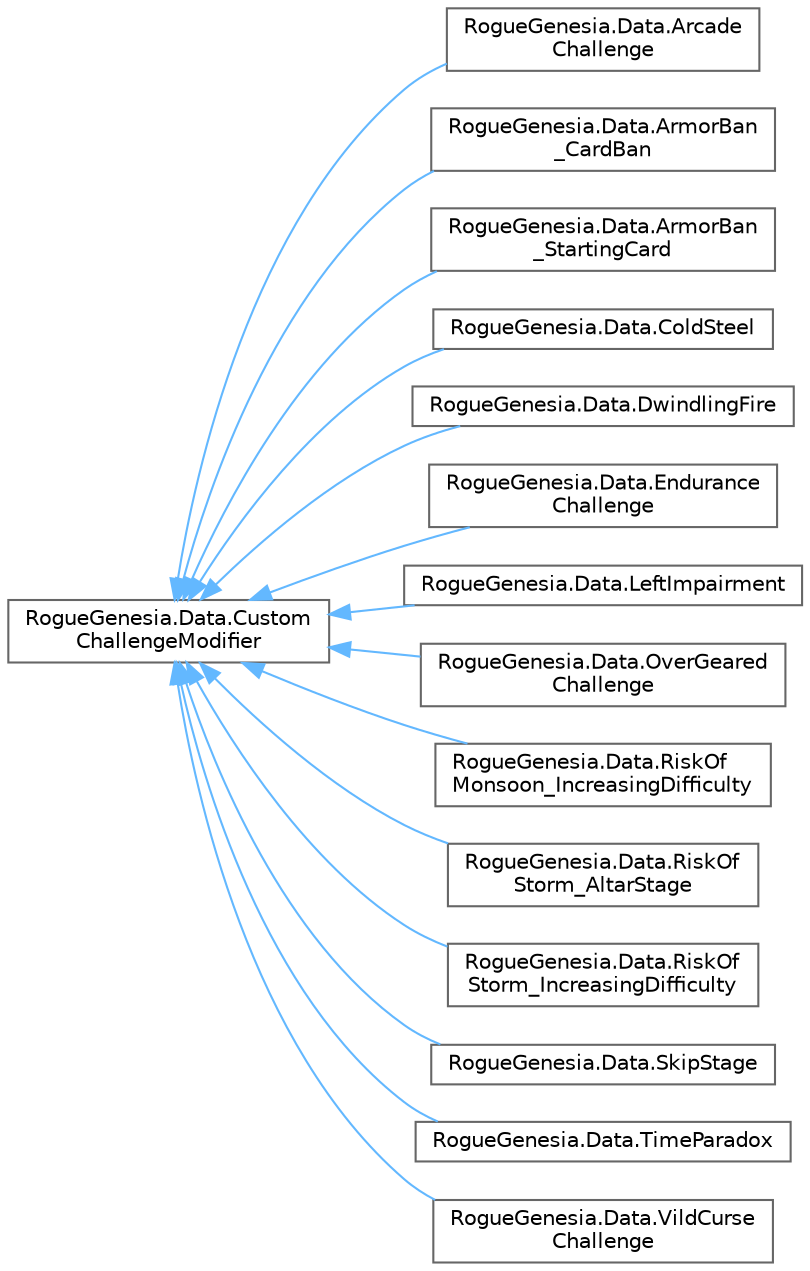 digraph "Graphical Class Hierarchy"
{
 // LATEX_PDF_SIZE
  bgcolor="transparent";
  edge [fontname=Helvetica,fontsize=10,labelfontname=Helvetica,labelfontsize=10];
  node [fontname=Helvetica,fontsize=10,shape=box,height=0.2,width=0.4];
  rankdir="LR";
  Node0 [label="RogueGenesia.Data.Custom\lChallengeModifier",height=0.2,width=0.4,color="grey40", fillcolor="white", style="filled",URL="$class_rogue_genesia_1_1_data_1_1_custom_challenge_modifier.html",tooltip=" "];
  Node0 -> Node1 [dir="back",color="steelblue1",style="solid"];
  Node1 [label="RogueGenesia.Data.Arcade\lChallenge",height=0.2,width=0.4,color="grey40", fillcolor="white", style="filled",URL="$class_rogue_genesia_1_1_data_1_1_arcade_challenge.html",tooltip=" "];
  Node0 -> Node2 [dir="back",color="steelblue1",style="solid"];
  Node2 [label="RogueGenesia.Data.ArmorBan\l_CardBan",height=0.2,width=0.4,color="grey40", fillcolor="white", style="filled",URL="$class_rogue_genesia_1_1_data_1_1_armor_ban___card_ban.html",tooltip=" "];
  Node0 -> Node3 [dir="back",color="steelblue1",style="solid"];
  Node3 [label="RogueGenesia.Data.ArmorBan\l_StartingCard",height=0.2,width=0.4,color="grey40", fillcolor="white", style="filled",URL="$class_rogue_genesia_1_1_data_1_1_armor_ban___starting_card.html",tooltip=" "];
  Node0 -> Node4 [dir="back",color="steelblue1",style="solid"];
  Node4 [label="RogueGenesia.Data.ColdSteel",height=0.2,width=0.4,color="grey40", fillcolor="white", style="filled",URL="$class_rogue_genesia_1_1_data_1_1_cold_steel.html",tooltip=" "];
  Node0 -> Node5 [dir="back",color="steelblue1",style="solid"];
  Node5 [label="RogueGenesia.Data.DwindlingFire",height=0.2,width=0.4,color="grey40", fillcolor="white", style="filled",URL="$class_rogue_genesia_1_1_data_1_1_dwindling_fire.html",tooltip=" "];
  Node0 -> Node6 [dir="back",color="steelblue1",style="solid"];
  Node6 [label="RogueGenesia.Data.Endurance\lChallenge",height=0.2,width=0.4,color="grey40", fillcolor="white", style="filled",URL="$class_rogue_genesia_1_1_data_1_1_endurance_challenge.html",tooltip=" "];
  Node0 -> Node7 [dir="back",color="steelblue1",style="solid"];
  Node7 [label="RogueGenesia.Data.LeftImpairment",height=0.2,width=0.4,color="grey40", fillcolor="white", style="filled",URL="$class_rogue_genesia_1_1_data_1_1_left_impairment.html",tooltip=" "];
  Node0 -> Node8 [dir="back",color="steelblue1",style="solid"];
  Node8 [label="RogueGenesia.Data.OverGeared\lChallenge",height=0.2,width=0.4,color="grey40", fillcolor="white", style="filled",URL="$class_rogue_genesia_1_1_data_1_1_over_geared_challenge.html",tooltip=" "];
  Node0 -> Node9 [dir="back",color="steelblue1",style="solid"];
  Node9 [label="RogueGenesia.Data.RiskOf\lMonsoon_IncreasingDifficulty",height=0.2,width=0.4,color="grey40", fillcolor="white", style="filled",URL="$class_rogue_genesia_1_1_data_1_1_risk_of_monsoon___increasing_difficulty.html",tooltip=" "];
  Node0 -> Node10 [dir="back",color="steelblue1",style="solid"];
  Node10 [label="RogueGenesia.Data.RiskOf\lStorm_AltarStage",height=0.2,width=0.4,color="grey40", fillcolor="white", style="filled",URL="$class_rogue_genesia_1_1_data_1_1_risk_of_storm___altar_stage.html",tooltip=" "];
  Node0 -> Node11 [dir="back",color="steelblue1",style="solid"];
  Node11 [label="RogueGenesia.Data.RiskOf\lStorm_IncreasingDifficulty",height=0.2,width=0.4,color="grey40", fillcolor="white", style="filled",URL="$class_rogue_genesia_1_1_data_1_1_risk_of_storm___increasing_difficulty.html",tooltip=" "];
  Node0 -> Node12 [dir="back",color="steelblue1",style="solid"];
  Node12 [label="RogueGenesia.Data.SkipStage",height=0.2,width=0.4,color="grey40", fillcolor="white", style="filled",URL="$class_rogue_genesia_1_1_data_1_1_skip_stage.html",tooltip=" "];
  Node0 -> Node13 [dir="back",color="steelblue1",style="solid"];
  Node13 [label="RogueGenesia.Data.TimeParadox",height=0.2,width=0.4,color="grey40", fillcolor="white", style="filled",URL="$class_rogue_genesia_1_1_data_1_1_time_paradox.html",tooltip=" "];
  Node0 -> Node14 [dir="back",color="steelblue1",style="solid"];
  Node14 [label="RogueGenesia.Data.VildCurse\lChallenge",height=0.2,width=0.4,color="grey40", fillcolor="white", style="filled",URL="$class_rogue_genesia_1_1_data_1_1_vild_curse_challenge.html",tooltip=" "];
}
